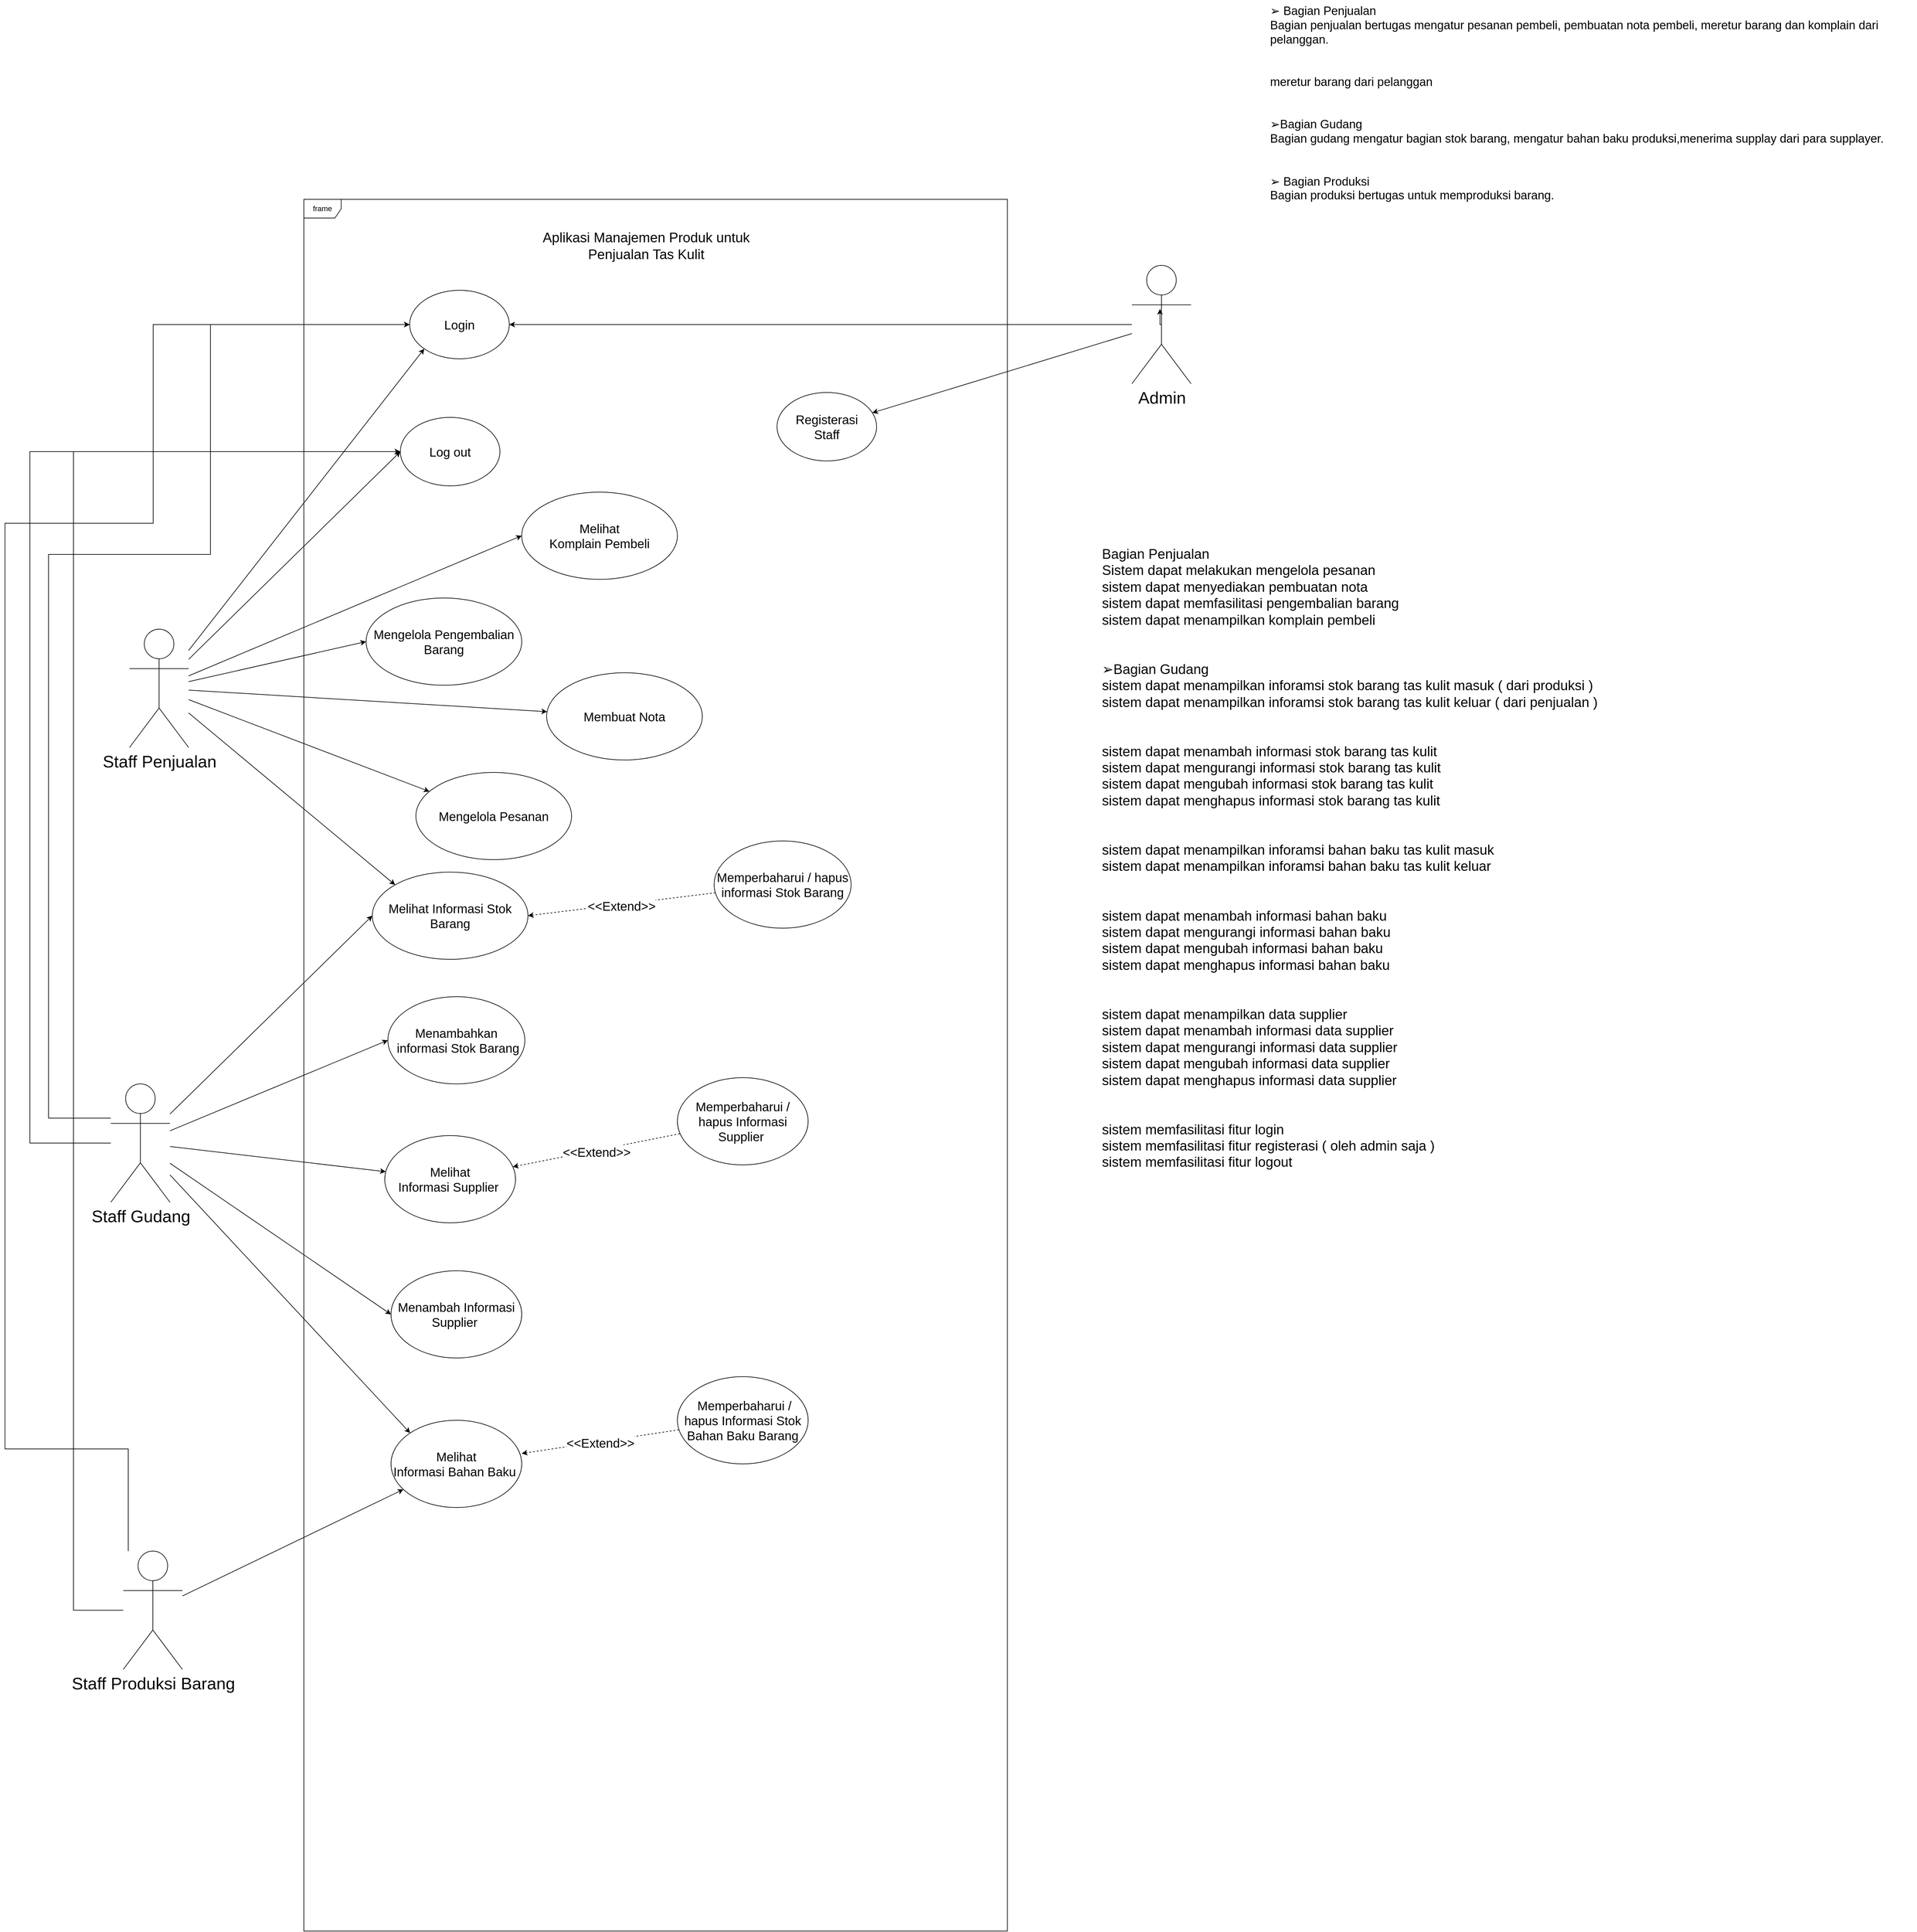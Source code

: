 <mxfile version="21.1.1" type="github">
  <diagram name="Page-1" id="xjvxwk_3kaTPLV7VPJxn">
    <mxGraphModel dx="2504" dy="3087" grid="1" gridSize="10" guides="1" tooltips="1" connect="1" arrows="1" fold="1" page="1" pageScale="1" pageWidth="1169" pageHeight="827" math="0" shadow="0">
      <root>
        <mxCell id="0" />
        <mxCell id="1" parent="0" />
        <mxCell id="IXw6Qi-PNi6ADlv29cn4-34" style="rounded=0;orthogonalLoop=1;jettySize=auto;html=1;" parent="1" source="IXw6Qi-PNi6ADlv29cn4-1" target="IXw6Qi-PNi6ADlv29cn4-30" edge="1">
          <mxGeometry relative="1" as="geometry" />
        </mxCell>
        <mxCell id="IXw6Qi-PNi6ADlv29cn4-37" style="rounded=0;orthogonalLoop=1;jettySize=auto;html=1;entryX=0;entryY=0.5;entryDx=0;entryDy=0;" parent="1" source="IXw6Qi-PNi6ADlv29cn4-1" target="IXw6Qi-PNi6ADlv29cn4-35" edge="1">
          <mxGeometry relative="1" as="geometry" />
        </mxCell>
        <mxCell id="IXw6Qi-PNi6ADlv29cn4-61" style="edgeStyle=none;rounded=0;orthogonalLoop=1;jettySize=auto;html=1;entryX=0;entryY=0.5;entryDx=0;entryDy=0;" parent="1" source="IXw6Qi-PNi6ADlv29cn4-1" target="IXw6Qi-PNi6ADlv29cn4-49" edge="1">
          <mxGeometry relative="1" as="geometry" />
        </mxCell>
        <mxCell id="IXw6Qi-PNi6ADlv29cn4-66" style="edgeStyle=none;rounded=0;orthogonalLoop=1;jettySize=auto;html=1;entryX=0;entryY=0;entryDx=0;entryDy=0;" parent="1" source="IXw6Qi-PNi6ADlv29cn4-1" target="IXw6Qi-PNi6ADlv29cn4-50" edge="1">
          <mxGeometry relative="1" as="geometry" />
        </mxCell>
        <mxCell id="IXw6Qi-PNi6ADlv29cn4-67" style="edgeStyle=orthogonalEdgeStyle;rounded=0;orthogonalLoop=1;jettySize=auto;html=1;" parent="1" source="IXw6Qi-PNi6ADlv29cn4-1" target="IXw6Qi-PNi6ADlv29cn4-13" edge="1">
          <mxGeometry relative="1" as="geometry">
            <Array as="points">
              <mxPoint x="100" y="805" />
              <mxPoint x="100" y="-100" />
              <mxPoint x="360" y="-100" />
              <mxPoint x="360" y="-469" />
            </Array>
          </mxGeometry>
        </mxCell>
        <mxCell id="IXw6Qi-PNi6ADlv29cn4-69" style="edgeStyle=none;rounded=0;orthogonalLoop=1;jettySize=auto;html=1;entryX=0;entryY=0.5;entryDx=0;entryDy=0;" parent="1" source="IXw6Qi-PNi6ADlv29cn4-1" target="IXw6Qi-PNi6ADlv29cn4-68" edge="1">
          <mxGeometry relative="1" as="geometry" />
        </mxCell>
        <mxCell id="IXw6Qi-PNi6ADlv29cn4-82" style="edgeStyle=elbowEdgeStyle;rounded=0;orthogonalLoop=1;jettySize=auto;html=1;" parent="1" source="IXw6Qi-PNi6ADlv29cn4-1" target="IXw6Qi-PNi6ADlv29cn4-80" edge="1">
          <mxGeometry relative="1" as="geometry">
            <Array as="points">
              <mxPoint x="70" y="270" />
            </Array>
          </mxGeometry>
        </mxCell>
        <mxCell id="IXw6Qi-PNi6ADlv29cn4-1" value="Staff Gudang" style="shape=umlActor;verticalLabelPosition=bottom;verticalAlign=top;html=1;fontSize=27;" parent="1" vertex="1">
          <mxGeometry x="200" y="750" width="95" height="190" as="geometry" />
        </mxCell>
        <mxCell id="IXw6Qi-PNi6ADlv29cn4-6" value="frame" style="shape=umlFrame;whiteSpace=wrap;html=1;pointerEvents=0;" parent="1" vertex="1">
          <mxGeometry x="510" y="-670" width="1130" height="2780" as="geometry" />
        </mxCell>
        <mxCell id="IXw6Qi-PNi6ADlv29cn4-12" value="&lt;font style=&quot;font-size: 22px;&quot;&gt;Bagian Penjualan&lt;br style=&quot;font-size: 22px;&quot;&gt;Sistem dapat melakukan mengelola pesanan&amp;nbsp;&lt;br style=&quot;font-size: 22px;&quot;&gt;sistem dapat menyediakan pembuatan nota&amp;nbsp;&lt;br style=&quot;font-size: 22px;&quot;&gt;sistem dapat memfasilitasi pengembalian barang&lt;br style=&quot;font-size: 22px;&quot;&gt;sistem dapat menampilkan komplain pembeli&lt;br style=&quot;font-size: 22px;&quot;&gt;&lt;br style=&quot;font-size: 22px;&quot;&gt;&lt;br style=&quot;font-size: 22px;&quot;&gt;➢Bagian Gudang&lt;br style=&quot;font-size: 22px;&quot;&gt;sistem dapat menampilkan inforamsi stok barang tas kulit masuk ( dari produksi )&lt;br style=&quot;font-size: 22px;&quot;&gt;sistem dapat menampilkan inforamsi stok barang tas kulit keluar ( dari penjualan )&lt;br style=&quot;font-size: 22px;&quot;&gt;&lt;br style=&quot;font-size: 22px;&quot;&gt;&lt;br style=&quot;font-size: 22px;&quot;&gt;sistem dapat menambah informasi stok barang tas kulit&lt;br style=&quot;font-size: 22px;&quot;&gt;sistem dapat mengurangi informasi stok barang tas kulit&lt;br style=&quot;font-size: 22px;&quot;&gt;sistem dapat mengubah informasi stok barang tas kulit&lt;br style=&quot;font-size: 22px;&quot;&gt;sistem dapat menghapus informasi stok barang tas kulit&lt;br style=&quot;font-size: 22px;&quot;&gt;&lt;br style=&quot;font-size: 22px;&quot;&gt;&lt;br style=&quot;font-size: 22px;&quot;&gt;sistem dapat menampilkan inforamsi bahan baku tas kulit masuk&lt;br style=&quot;font-size: 22px;&quot;&gt;sistem dapat menampilkan inforamsi bahan baku tas kulit keluar&lt;br style=&quot;font-size: 22px;&quot;&gt;&lt;br style=&quot;font-size: 22px;&quot;&gt;&lt;br style=&quot;font-size: 22px;&quot;&gt;sistem dapat menambah informasi bahan baku&lt;br style=&quot;font-size: 22px;&quot;&gt;sistem dapat mengurangi informasi bahan baku&lt;br style=&quot;font-size: 22px;&quot;&gt;sistem dapat mengubah informasi bahan baku&lt;br style=&quot;font-size: 22px;&quot;&gt;sistem dapat menghapus informasi bahan baku&lt;br style=&quot;font-size: 22px;&quot;&gt;&lt;br style=&quot;font-size: 22px;&quot;&gt;&lt;br style=&quot;font-size: 22px;&quot;&gt;sistem dapat menampilkan data supplier&lt;br style=&quot;font-size: 22px;&quot;&gt;sistem dapat menambah informasi data supplier&lt;br style=&quot;font-size: 22px;&quot;&gt;sistem dapat mengurangi informasi data supplier&lt;br style=&quot;font-size: 22px;&quot;&gt;sistem dapat mengubah informasi data supplier&lt;br style=&quot;font-size: 22px;&quot;&gt;sistem dapat menghapus informasi data supplier&lt;br style=&quot;font-size: 22px;&quot;&gt;&lt;br style=&quot;font-size: 22px;&quot;&gt;&lt;br style=&quot;font-size: 22px;&quot;&gt;sistem memfasilitasi fitur login&lt;br style=&quot;font-size: 22px;&quot;&gt;sistem memfasilitasi fitur registerasi ( oleh admin saja )&lt;br style=&quot;font-size: 22px;&quot;&gt;sistem memfasilitasi fitur logout&lt;/font&gt;" style="text;whiteSpace=wrap;html=1;fontSize=22;" parent="1" vertex="1">
          <mxGeometry x="1790" y="-120" width="881" height="640" as="geometry" />
        </mxCell>
        <mxCell id="IXw6Qi-PNi6ADlv29cn4-13" value="Login" style="ellipse;whiteSpace=wrap;html=1;fontSize=20;" parent="1" vertex="1">
          <mxGeometry x="680" y="-524" width="160" height="110" as="geometry" />
        </mxCell>
        <mxCell id="IXw6Qi-PNi6ADlv29cn4-17" style="edgeStyle=orthogonalEdgeStyle;rounded=0;orthogonalLoop=1;jettySize=auto;html=1;exitX=0.5;exitY=1;exitDx=0;exitDy=0;" parent="1" edge="1">
          <mxGeometry relative="1" as="geometry">
            <mxPoint x="800" y="873" as="sourcePoint" />
            <mxPoint x="800" y="873" as="targetPoint" />
          </mxGeometry>
        </mxCell>
        <mxCell id="IXw6Qi-PNi6ADlv29cn4-53" style="edgeStyle=none;rounded=0;orthogonalLoop=1;jettySize=auto;html=1;entryX=0;entryY=1;entryDx=0;entryDy=0;" parent="1" source="IXw6Qi-PNi6ADlv29cn4-23" target="IXw6Qi-PNi6ADlv29cn4-13" edge="1">
          <mxGeometry relative="1" as="geometry" />
        </mxCell>
        <mxCell id="IXw6Qi-PNi6ADlv29cn4-64" style="edgeStyle=none;rounded=0;orthogonalLoop=1;jettySize=auto;html=1;entryX=0;entryY=0;entryDx=0;entryDy=0;" parent="1" source="IXw6Qi-PNi6ADlv29cn4-23" target="IXw6Qi-PNi6ADlv29cn4-49" edge="1">
          <mxGeometry relative="1" as="geometry" />
        </mxCell>
        <mxCell id="IXw6Qi-PNi6ADlv29cn4-74" style="edgeStyle=none;rounded=0;orthogonalLoop=1;jettySize=auto;html=1;entryX=0;entryY=0.5;entryDx=0;entryDy=0;" parent="1" source="IXw6Qi-PNi6ADlv29cn4-23" target="IXw6Qi-PNi6ADlv29cn4-73" edge="1">
          <mxGeometry relative="1" as="geometry" />
        </mxCell>
        <mxCell id="IXw6Qi-PNi6ADlv29cn4-75" style="edgeStyle=none;rounded=0;orthogonalLoop=1;jettySize=auto;html=1;entryX=0;entryY=0.5;entryDx=0;entryDy=0;" parent="1" source="IXw6Qi-PNi6ADlv29cn4-23" target="IXw6Qi-PNi6ADlv29cn4-72" edge="1">
          <mxGeometry relative="1" as="geometry" />
        </mxCell>
        <mxCell id="IXw6Qi-PNi6ADlv29cn4-76" style="edgeStyle=none;rounded=0;orthogonalLoop=1;jettySize=auto;html=1;" parent="1" source="IXw6Qi-PNi6ADlv29cn4-23" target="IXw6Qi-PNi6ADlv29cn4-71" edge="1">
          <mxGeometry relative="1" as="geometry" />
        </mxCell>
        <mxCell id="IXw6Qi-PNi6ADlv29cn4-77" style="edgeStyle=none;rounded=0;orthogonalLoop=1;jettySize=auto;html=1;" parent="1" source="IXw6Qi-PNi6ADlv29cn4-23" target="IXw6Qi-PNi6ADlv29cn4-70" edge="1">
          <mxGeometry relative="1" as="geometry" />
        </mxCell>
        <mxCell id="IXw6Qi-PNi6ADlv29cn4-81" style="edgeStyle=none;rounded=0;orthogonalLoop=1;jettySize=auto;html=1;entryX=0;entryY=0.5;entryDx=0;entryDy=0;" parent="1" source="IXw6Qi-PNi6ADlv29cn4-23" target="IXw6Qi-PNi6ADlv29cn4-80" edge="1">
          <mxGeometry relative="1" as="geometry" />
        </mxCell>
        <mxCell id="IXw6Qi-PNi6ADlv29cn4-23" value="Staff Penjualan" style="shape=umlActor;verticalLabelPosition=bottom;verticalAlign=top;html=1;fontSize=27;" parent="1" vertex="1">
          <mxGeometry x="230" y="20" width="95" height="190" as="geometry" />
        </mxCell>
        <mxCell id="IXw6Qi-PNi6ADlv29cn4-55" style="edgeStyle=orthogonalEdgeStyle;rounded=0;orthogonalLoop=1;jettySize=auto;html=1;" parent="1" source="IXw6Qi-PNi6ADlv29cn4-24" target="IXw6Qi-PNi6ADlv29cn4-13" edge="1">
          <mxGeometry relative="1" as="geometry">
            <Array as="points">
              <mxPoint x="228" y="1336" />
              <mxPoint x="30" y="1336" />
              <mxPoint x="30" y="-150" />
              <mxPoint x="268" y="-150" />
              <mxPoint x="268" y="-469" />
            </Array>
          </mxGeometry>
        </mxCell>
        <mxCell id="IXw6Qi-PNi6ADlv29cn4-65" style="edgeStyle=none;rounded=0;orthogonalLoop=1;jettySize=auto;html=1;" parent="1" source="IXw6Qi-PNi6ADlv29cn4-24" target="IXw6Qi-PNi6ADlv29cn4-50" edge="1">
          <mxGeometry relative="1" as="geometry" />
        </mxCell>
        <mxCell id="IXw6Qi-PNi6ADlv29cn4-83" style="edgeStyle=elbowEdgeStyle;rounded=0;orthogonalLoop=1;jettySize=auto;html=1;" parent="1" source="IXw6Qi-PNi6ADlv29cn4-24" target="IXw6Qi-PNi6ADlv29cn4-80" edge="1">
          <mxGeometry relative="1" as="geometry">
            <Array as="points">
              <mxPoint x="140" y="310" />
            </Array>
          </mxGeometry>
        </mxCell>
        <mxCell id="IXw6Qi-PNi6ADlv29cn4-24" value="Staff Produksi Barang" style="shape=umlActor;verticalLabelPosition=bottom;verticalAlign=top;html=1;fontSize=27;" parent="1" vertex="1">
          <mxGeometry x="220" y="1500" width="95" height="190" as="geometry" />
        </mxCell>
        <mxCell id="IXw6Qi-PNi6ADlv29cn4-25" value="Memperbaharui&amp;nbsp;/ hapus informasi Stok Barang" style="ellipse;whiteSpace=wrap;html=1;fontSize=20;" parent="1" vertex="1">
          <mxGeometry x="1169" y="360" width="220" height="140" as="geometry" />
        </mxCell>
        <mxCell id="IXw6Qi-PNi6ADlv29cn4-26" value="➢ Bagian Penjualan&#xa;Bagian penjualan bertugas mengatur pesanan pembeli, pembuatan nota pembeli, meretur barang dan komplain dari pelanggan.&#xa;&#xa;&#xa;meretur barang dari pelanggan&#xa;&#xa;&#xa;➢Bagian Gudang&#xa;Bagian gudang mengatur bagian stok barang, mengatur bahan baku produksi,menerima supplay dari para supplayer.&#xa;&#xa;&#xa;➢ Bagian Produksi&#xa;Bagian produksi bertugas untuk memproduksi barang." style="text;whiteSpace=wrap;html=1;fontSize=19;" parent="1" vertex="1">
          <mxGeometry x="2060" y="-990" width="1040" height="240" as="geometry" />
        </mxCell>
        <mxCell id="IXw6Qi-PNi6ADlv29cn4-27" value="Aplikasi Manajemen Produk untuk Penjualan Tas Kulit" style="text;html=1;strokeColor=none;fillColor=none;align=center;verticalAlign=middle;whiteSpace=wrap;rounded=0;fontSize=22;" parent="1" vertex="1">
          <mxGeometry x="880" y="-610" width="360" height="30" as="geometry" />
        </mxCell>
        <mxCell id="IXw6Qi-PNi6ADlv29cn4-28" value="&amp;nbsp;Memperbaharui&amp;nbsp;/ hapus Informasi Stok Bahan Baku Barang" style="ellipse;whiteSpace=wrap;html=1;fontSize=20;" parent="1" vertex="1">
          <mxGeometry x="1110" y="1220" width="210" height="140" as="geometry" />
        </mxCell>
        <mxCell id="IXw6Qi-PNi6ADlv29cn4-29" value="Memperbaharui / hapus Informasi Supplier&amp;nbsp;" style="ellipse;whiteSpace=wrap;html=1;fontSize=20;" parent="1" vertex="1">
          <mxGeometry x="1110" y="740" width="210" height="140" as="geometry" />
        </mxCell>
        <mxCell id="IXw6Qi-PNi6ADlv29cn4-43" value="&lt;font style=&quot;font-size: 20px;&quot;&gt;&amp;lt;&amp;lt;Extend&amp;gt;&amp;gt;&lt;/font&gt;" style="edgeStyle=none;rounded=0;orthogonalLoop=1;jettySize=auto;html=1;dashed=1;endArrow=none;endFill=0;startArrow=classic;startFill=1;" parent="1" source="IXw6Qi-PNi6ADlv29cn4-30" target="IXw6Qi-PNi6ADlv29cn4-29" edge="1">
          <mxGeometry x="-0.01" y="-2" relative="1" as="geometry">
            <Array as="points" />
            <mxPoint x="1" as="offset" />
          </mxGeometry>
        </mxCell>
        <mxCell id="IXw6Qi-PNi6ADlv29cn4-30" value="Melihat&lt;br&gt;Informasi Supplier&amp;nbsp;" style="ellipse;whiteSpace=wrap;html=1;fontSize=20;" parent="1" vertex="1">
          <mxGeometry x="640" y="833" width="210" height="140" as="geometry" />
        </mxCell>
        <mxCell id="IXw6Qi-PNi6ADlv29cn4-35" value="Menambah Informasi Supplier&amp;nbsp;" style="ellipse;whiteSpace=wrap;html=1;fontSize=20;" parent="1" vertex="1">
          <mxGeometry x="650" y="1050" width="210" height="140" as="geometry" />
        </mxCell>
        <mxCell id="IXw6Qi-PNi6ADlv29cn4-49" value="Melihat Informasi Stok Barang" style="ellipse;whiteSpace=wrap;html=1;fontSize=20;" parent="1" vertex="1">
          <mxGeometry x="620" y="410" width="250" height="140" as="geometry" />
        </mxCell>
        <mxCell id="IXw6Qi-PNi6ADlv29cn4-50" value="Melihat&lt;br&gt;Informasi Bahan Baku&amp;nbsp;" style="ellipse;whiteSpace=wrap;html=1;fontSize=20;" parent="1" vertex="1">
          <mxGeometry x="650" y="1290" width="210" height="140" as="geometry" />
        </mxCell>
        <mxCell id="IXw6Qi-PNi6ADlv29cn4-79" style="edgeStyle=none;rounded=0;orthogonalLoop=1;jettySize=auto;html=1;" parent="1" source="IXw6Qi-PNi6ADlv29cn4-56" target="IXw6Qi-PNi6ADlv29cn4-78" edge="1">
          <mxGeometry relative="1" as="geometry" />
        </mxCell>
        <mxCell id="ZU9HFq3ehsjZUplSAfVW-1" style="edgeStyle=orthogonalEdgeStyle;rounded=0;orthogonalLoop=1;jettySize=auto;html=1;" edge="1" parent="1" source="IXw6Qi-PNi6ADlv29cn4-56" target="IXw6Qi-PNi6ADlv29cn4-13">
          <mxGeometry relative="1" as="geometry" />
        </mxCell>
        <mxCell id="IXw6Qi-PNi6ADlv29cn4-56" value="Admin" style="shape=umlActor;verticalLabelPosition=bottom;verticalAlign=top;html=1;fontSize=27;" parent="1" vertex="1">
          <mxGeometry x="1840" y="-564" width="95" height="190" as="geometry" />
        </mxCell>
        <mxCell id="IXw6Qi-PNi6ADlv29cn4-60" value="&lt;font style=&quot;font-size: 20px;&quot;&gt;&amp;lt;&amp;lt;Extend&amp;gt;&amp;gt;&lt;/font&gt;" style="edgeStyle=none;rounded=0;orthogonalLoop=1;jettySize=auto;html=1;dashed=1;exitX=1;exitY=0.381;exitDx=0;exitDy=0;exitPerimeter=0;endArrow=none;endFill=0;startArrow=classic;startFill=1;" parent="1" source="IXw6Qi-PNi6ADlv29cn4-50" target="IXw6Qi-PNi6ADlv29cn4-28" edge="1">
          <mxGeometry x="-0.01" y="-2" relative="1" as="geometry">
            <mxPoint x="880" y="750" as="sourcePoint" />
            <mxPoint x="1080" y="828" as="targetPoint" />
            <Array as="points" />
            <mxPoint x="1" as="offset" />
          </mxGeometry>
        </mxCell>
        <mxCell id="IXw6Qi-PNi6ADlv29cn4-63" value="&lt;font style=&quot;font-size: 20px;&quot;&gt;&amp;lt;&amp;lt;Extend&amp;gt;&amp;gt;&lt;/font&gt;" style="edgeStyle=none;rounded=0;orthogonalLoop=1;jettySize=auto;html=1;dashed=1;endArrow=none;endFill=0;startArrow=classic;startFill=1;exitX=1;exitY=0.5;exitDx=0;exitDy=0;" parent="1" source="IXw6Qi-PNi6ADlv29cn4-49" target="IXw6Qi-PNi6ADlv29cn4-25" edge="1">
          <mxGeometry x="-0.01" y="-2" relative="1" as="geometry">
            <mxPoint x="818" y="544.5" as="sourcePoint" />
            <mxPoint x="1040" y="515.5" as="targetPoint" />
            <Array as="points" />
            <mxPoint x="1" as="offset" />
          </mxGeometry>
        </mxCell>
        <mxCell id="IXw6Qi-PNi6ADlv29cn4-68" value="Menambahkan&lt;br&gt;&amp;nbsp;informasi Stok Barang" style="ellipse;whiteSpace=wrap;html=1;fontSize=20;" parent="1" vertex="1">
          <mxGeometry x="645" y="610" width="220" height="140" as="geometry" />
        </mxCell>
        <mxCell id="IXw6Qi-PNi6ADlv29cn4-70" value="Mengelola Pesanan" style="ellipse;whiteSpace=wrap;html=1;fontSize=20;" parent="1" vertex="1">
          <mxGeometry x="690" y="250" width="250" height="140" as="geometry" />
        </mxCell>
        <mxCell id="IXw6Qi-PNi6ADlv29cn4-71" value="Membuat Nota" style="ellipse;whiteSpace=wrap;html=1;fontSize=20;" parent="1" vertex="1">
          <mxGeometry x="900" y="90" width="250" height="140" as="geometry" />
        </mxCell>
        <mxCell id="IXw6Qi-PNi6ADlv29cn4-72" value="Mengelola Pengembalian Barang" style="ellipse;whiteSpace=wrap;html=1;fontSize=20;" parent="1" vertex="1">
          <mxGeometry x="610" y="-30" width="250" height="140" as="geometry" />
        </mxCell>
        <mxCell id="IXw6Qi-PNi6ADlv29cn4-73" value="Melihat &lt;br&gt;Komplain Pembeli" style="ellipse;whiteSpace=wrap;html=1;fontSize=20;" parent="1" vertex="1">
          <mxGeometry x="860" y="-200" width="250" height="140" as="geometry" />
        </mxCell>
        <mxCell id="IXw6Qi-PNi6ADlv29cn4-78" value="Registerasi &lt;br&gt;Staff" style="ellipse;whiteSpace=wrap;html=1;fontSize=20;" parent="1" vertex="1">
          <mxGeometry x="1270" y="-360" width="160" height="110" as="geometry" />
        </mxCell>
        <mxCell id="IXw6Qi-PNi6ADlv29cn4-80" value="Log out" style="ellipse;whiteSpace=wrap;html=1;fontSize=20;" parent="1" vertex="1">
          <mxGeometry x="665" y="-320" width="160" height="110" as="geometry" />
        </mxCell>
        <mxCell id="ZU9HFq3ehsjZUplSAfVW-2" style="edgeStyle=orthogonalEdgeStyle;rounded=0;orthogonalLoop=1;jettySize=auto;html=1;exitX=0.5;exitY=0.5;exitDx=0;exitDy=0;exitPerimeter=0;entryX=0.475;entryY=0.368;entryDx=0;entryDy=0;entryPerimeter=0;" edge="1" parent="1" source="IXw6Qi-PNi6ADlv29cn4-56" target="IXw6Qi-PNi6ADlv29cn4-56">
          <mxGeometry relative="1" as="geometry" />
        </mxCell>
      </root>
    </mxGraphModel>
  </diagram>
</mxfile>
